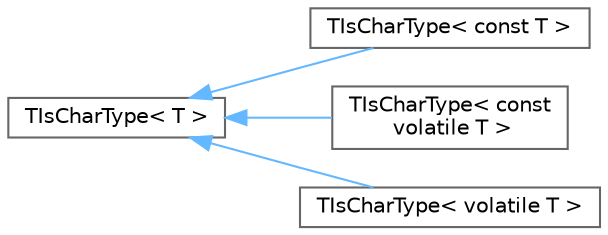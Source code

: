digraph "Graphical Class Hierarchy"
{
 // INTERACTIVE_SVG=YES
 // LATEX_PDF_SIZE
  bgcolor="transparent";
  edge [fontname=Helvetica,fontsize=10,labelfontname=Helvetica,labelfontsize=10];
  node [fontname=Helvetica,fontsize=10,shape=box,height=0.2,width=0.4];
  rankdir="LR";
  Node0 [id="Node000000",label="TIsCharType\< T \>",height=0.2,width=0.4,color="grey40", fillcolor="white", style="filled",URL="$d8/dd2/structTIsCharType.html",tooltip="Type trait which tests if a type is a character encoding type."];
  Node0 -> Node1 [id="edge6360_Node000000_Node000001",dir="back",color="steelblue1",style="solid",tooltip=" "];
  Node1 [id="Node000001",label="TIsCharType\< const T \>",height=0.2,width=0.4,color="grey40", fillcolor="white", style="filled",URL="$d0/de3/structTIsCharType_3_01const_01T_01_4.html",tooltip=" "];
  Node0 -> Node2 [id="edge6361_Node000000_Node000002",dir="back",color="steelblue1",style="solid",tooltip=" "];
  Node2 [id="Node000002",label="TIsCharType\< const\l volatile T \>",height=0.2,width=0.4,color="grey40", fillcolor="white", style="filled",URL="$d5/d18/structTIsCharType_3_01const_01volatile_01T_01_4.html",tooltip=" "];
  Node0 -> Node3 [id="edge6362_Node000000_Node000003",dir="back",color="steelblue1",style="solid",tooltip=" "];
  Node3 [id="Node000003",label="TIsCharType\< volatile T \>",height=0.2,width=0.4,color="grey40", fillcolor="white", style="filled",URL="$d3/da3/structTIsCharType_3_01volatile_01T_01_4.html",tooltip=" "];
}
